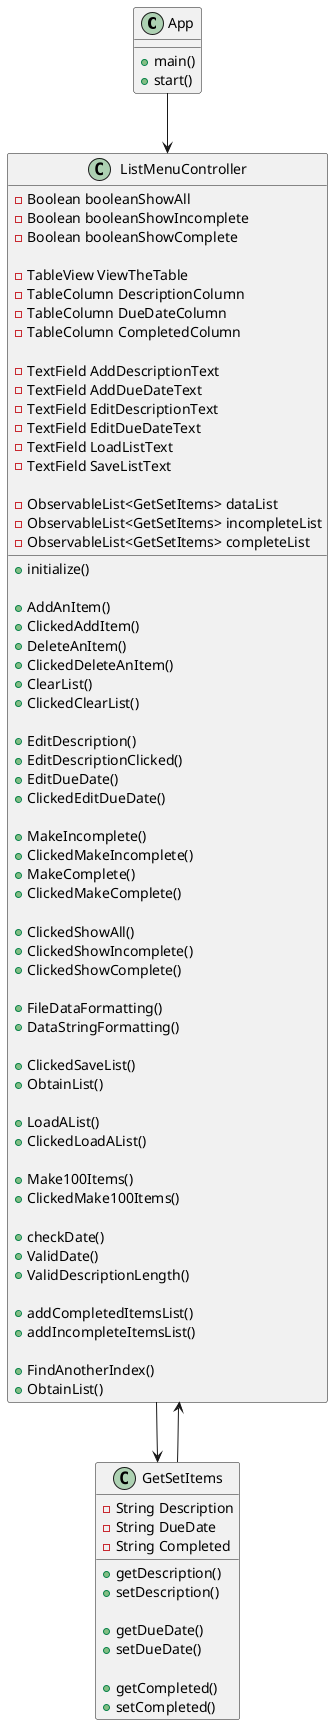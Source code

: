 @startuml
'https://plantuml.com/sequence-diagram

class App
{
    +main()
    +start()
}

class GetSetItems
{
    - String Description
    - String DueDate
    - String Completed

    +getDescription()
    +setDescription()

    +getDueDate()
    +setDueDate()

    +getCompleted()
    +setCompleted()

}

class ListMenuController
{
    - Boolean booleanShowAll
    - Boolean booleanShowIncomplete
    - Boolean booleanShowComplete

    - TableView ViewTheTable
    - TableColumn DescriptionColumn
    - TableColumn DueDateColumn
    - TableColumn CompletedColumn

    - TextField AddDescriptionText
    - TextField AddDueDateText
    - TextField EditDescriptionText
    - TextField EditDueDateText
    - TextField LoadListText
    - TextField SaveListText

    -ObservableList<GetSetItems> dataList
    -ObservableList<GetSetItems> incompleteList
    -ObservableList<GetSetItems> completeList



    +initialize()

    +AddAnItem()
    +ClickedAddItem()
    +DeleteAnItem()
    +ClickedDeleteAnItem()
    +ClearList()
    +ClickedClearList()

    +EditDescription()
    +EditDescriptionClicked()
    +EditDueDate()
    +ClickedEditDueDate()

    +MakeIncomplete()
    +ClickedMakeIncomplete()
    +MakeComplete()
    +ClickedMakeComplete()

    +ClickedShowAll()
    +ClickedShowIncomplete()
    +ClickedShowComplete()

    +FileDataFormatting()
    +DataStringFormatting()

    +ClickedSaveList()
    +ObtainList()

    +LoadAList()
    +ClickedLoadAList()

    +Make100Items()
    +ClickedMake100Items()

    +checkDate()
    +ValidDate()
    +ValidDescriptionLength()

    +addCompletedItemsList()
    +addIncompleteItemsList()

    +FindAnotherIndex()
    +ObtainList()

}



App --> ListMenuController
ListMenuController --> GetSetItems
ListMenuController <-- GetSetItems

@enduml
